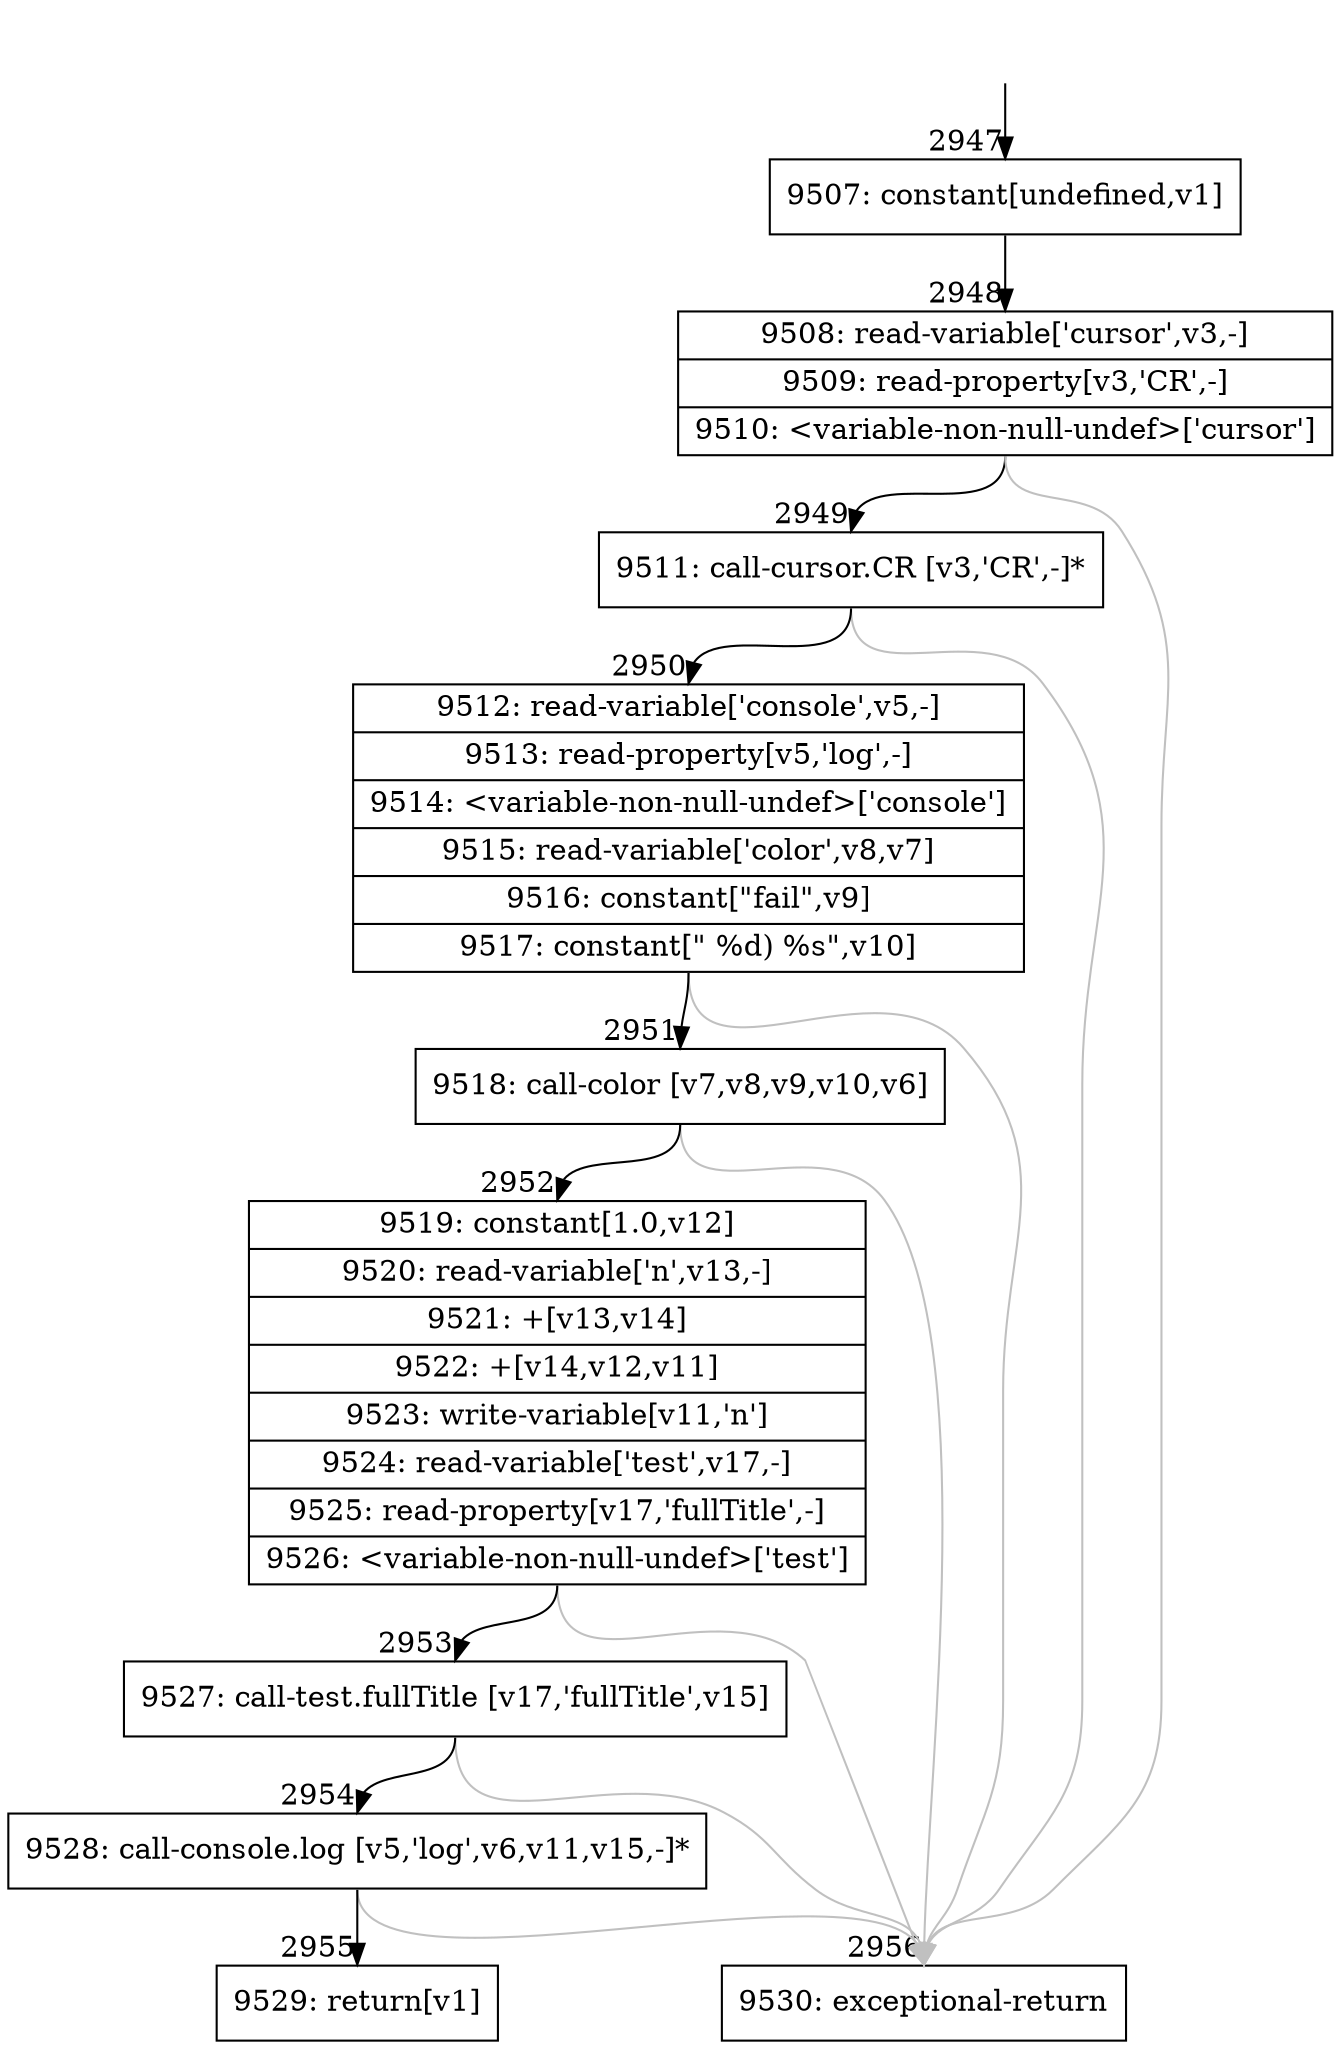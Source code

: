 digraph {
rankdir="TD"
BB_entry261[shape=none,label=""];
BB_entry261 -> BB2947 [tailport=s, headport=n, headlabel="    2947"]
BB2947 [shape=record label="{9507: constant[undefined,v1]}" ] 
BB2947 -> BB2948 [tailport=s, headport=n, headlabel="      2948"]
BB2948 [shape=record label="{9508: read-variable['cursor',v3,-]|9509: read-property[v3,'CR',-]|9510: \<variable-non-null-undef\>['cursor']}" ] 
BB2948 -> BB2949 [tailport=s, headport=n, headlabel="      2949"]
BB2948 -> BB2956 [tailport=s, headport=n, color=gray, headlabel="      2956"]
BB2949 [shape=record label="{9511: call-cursor.CR [v3,'CR',-]*}" ] 
BB2949 -> BB2950 [tailport=s, headport=n, headlabel="      2950"]
BB2949 -> BB2956 [tailport=s, headport=n, color=gray]
BB2950 [shape=record label="{9512: read-variable['console',v5,-]|9513: read-property[v5,'log',-]|9514: \<variable-non-null-undef\>['console']|9515: read-variable['color',v8,v7]|9516: constant[\"fail\",v9]|9517: constant[\"  %d) %s\",v10]}" ] 
BB2950 -> BB2951 [tailport=s, headport=n, headlabel="      2951"]
BB2950 -> BB2956 [tailport=s, headport=n, color=gray]
BB2951 [shape=record label="{9518: call-color [v7,v8,v9,v10,v6]}" ] 
BB2951 -> BB2952 [tailport=s, headport=n, headlabel="      2952"]
BB2951 -> BB2956 [tailport=s, headport=n, color=gray]
BB2952 [shape=record label="{9519: constant[1.0,v12]|9520: read-variable['n',v13,-]|9521: +[v13,v14]|9522: +[v14,v12,v11]|9523: write-variable[v11,'n']|9524: read-variable['test',v17,-]|9525: read-property[v17,'fullTitle',-]|9526: \<variable-non-null-undef\>['test']}" ] 
BB2952 -> BB2953 [tailport=s, headport=n, headlabel="      2953"]
BB2952 -> BB2956 [tailport=s, headport=n, color=gray]
BB2953 [shape=record label="{9527: call-test.fullTitle [v17,'fullTitle',v15]}" ] 
BB2953 -> BB2954 [tailport=s, headport=n, headlabel="      2954"]
BB2953 -> BB2956 [tailport=s, headport=n, color=gray]
BB2954 [shape=record label="{9528: call-console.log [v5,'log',v6,v11,v15,-]*}" ] 
BB2954 -> BB2955 [tailport=s, headport=n, headlabel="      2955"]
BB2954 -> BB2956 [tailport=s, headport=n, color=gray]
BB2955 [shape=record label="{9529: return[v1]}" ] 
BB2956 [shape=record label="{9530: exceptional-return}" ] 
//#$~ 3434
}
